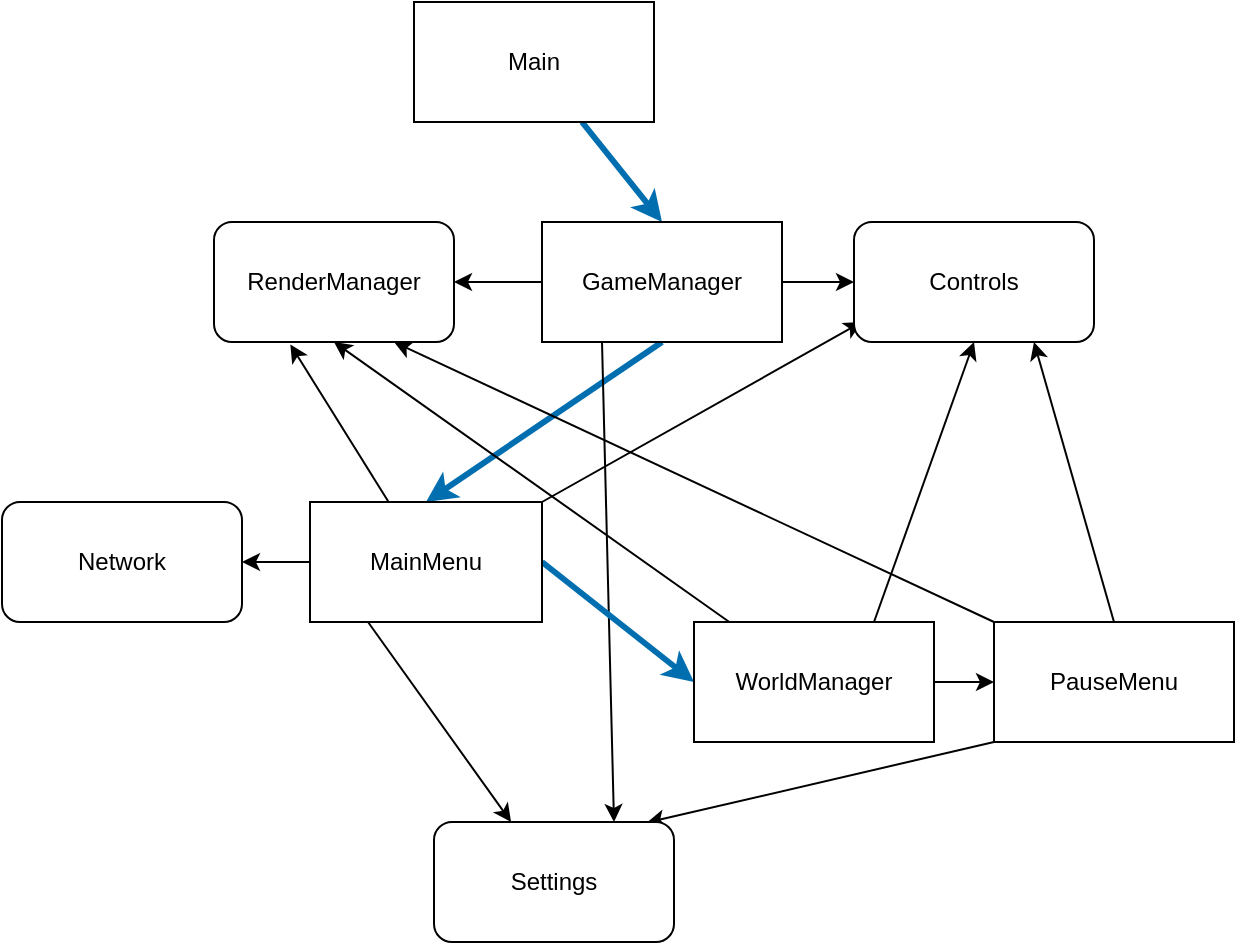 <mxfile>
    <diagram id="eN0Ex4OWisEOOiYntOle" name="Project architecture">
        <mxGraphModel dx="798" dy="617" grid="1" gridSize="10" guides="1" tooltips="1" connect="1" arrows="1" fold="1" page="1" pageScale="1" pageWidth="827" pageHeight="1169" math="0" shadow="0">
            <root>
                <mxCell id="0"/>
                <mxCell id="1" parent="0"/>
                <mxCell id="4" style="edgeStyle=none;html=1;entryX=0.5;entryY=0;entryDx=0;entryDy=0;strokeWidth=3;fillColor=#1ba1e2;strokeColor=#006EAF;" parent="1" source="2" target="3" edge="1">
                    <mxGeometry relative="1" as="geometry"/>
                </mxCell>
                <mxCell id="2" value="Main" style="whiteSpace=wrap;html=1;" parent="1" vertex="1">
                    <mxGeometry x="276" y="60" width="120" height="60" as="geometry"/>
                </mxCell>
                <mxCell id="8" style="edgeStyle=none;html=1;exitX=0.5;exitY=1;exitDx=0;exitDy=0;entryX=0.5;entryY=0;entryDx=0;entryDy=0;strokeWidth=3;fillColor=#1ba1e2;strokeColor=#006EAF;" parent="1" source="3" target="7" edge="1">
                    <mxGeometry relative="1" as="geometry"/>
                </mxCell>
                <mxCell id="9" style="edgeStyle=none;html=1;exitX=0;exitY=0.5;exitDx=0;exitDy=0;entryX=1;entryY=0.5;entryDx=0;entryDy=0;" parent="1" source="3" target="5" edge="1">
                    <mxGeometry relative="1" as="geometry"/>
                </mxCell>
                <mxCell id="17" style="edgeStyle=none;html=1;exitX=1;exitY=0.5;exitDx=0;exitDy=0;entryX=0;entryY=0.5;entryDx=0;entryDy=0;" parent="1" source="3" target="16" edge="1">
                    <mxGeometry relative="1" as="geometry"/>
                </mxCell>
                <mxCell id="31" style="edgeStyle=none;html=1;exitX=0.25;exitY=1;exitDx=0;exitDy=0;entryX=0.75;entryY=0;entryDx=0;entryDy=0;" parent="1" source="3" target="29" edge="1">
                    <mxGeometry relative="1" as="geometry"/>
                </mxCell>
                <mxCell id="3" value="GameManager&lt;br&gt;" style="whiteSpace=wrap;html=1;" parent="1" vertex="1">
                    <mxGeometry x="340" y="170" width="120" height="60" as="geometry"/>
                </mxCell>
                <mxCell id="5" value="RenderManager" style="whiteSpace=wrap;html=1;rounded=1;" parent="1" vertex="1">
                    <mxGeometry x="176" y="170" width="120" height="60" as="geometry"/>
                </mxCell>
                <mxCell id="15" style="edgeStyle=none;html=1;entryX=0.318;entryY=1.02;entryDx=0;entryDy=0;entryPerimeter=0;" parent="1" source="7" target="5" edge="1">
                    <mxGeometry relative="1" as="geometry"/>
                </mxCell>
                <mxCell id="18" style="edgeStyle=none;html=1;exitX=1;exitY=0;exitDx=0;exitDy=0;entryX=0.033;entryY=0.833;entryDx=0;entryDy=0;entryPerimeter=0;" parent="1" source="7" target="16" edge="1">
                    <mxGeometry relative="1" as="geometry">
                        <mxPoint x="500" y="220" as="targetPoint"/>
                    </mxGeometry>
                </mxCell>
                <mxCell id="20" style="edgeStyle=none;html=1;entryX=1;entryY=0.5;entryDx=0;entryDy=0;" parent="1" source="7" target="19" edge="1">
                    <mxGeometry relative="1" as="geometry"/>
                </mxCell>
                <mxCell id="22" style="edgeStyle=none;html=1;exitX=1;exitY=0.5;exitDx=0;exitDy=0;entryX=0;entryY=0.5;entryDx=0;entryDy=0;strokeWidth=3;fillColor=#1ba1e2;strokeColor=#006EAF;" parent="1" source="7" target="21" edge="1">
                    <mxGeometry relative="1" as="geometry"/>
                </mxCell>
                <mxCell id="32" style="edgeStyle=none;html=1;exitX=0.25;exitY=1;exitDx=0;exitDy=0;" parent="1" source="7" target="29" edge="1">
                    <mxGeometry relative="1" as="geometry"/>
                </mxCell>
                <mxCell id="7" value="MainMenu" style="whiteSpace=wrap;html=1;" parent="1" vertex="1">
                    <mxGeometry x="224" y="310" width="116" height="60" as="geometry"/>
                </mxCell>
                <mxCell id="16" value="Controls" style="whiteSpace=wrap;html=1;rounded=1;" parent="1" vertex="1">
                    <mxGeometry x="496" y="170" width="120" height="60" as="geometry"/>
                </mxCell>
                <mxCell id="19" value="Network" style="whiteSpace=wrap;html=1;rounded=1;" parent="1" vertex="1">
                    <mxGeometry x="70" y="310" width="120" height="60" as="geometry"/>
                </mxCell>
                <mxCell id="23" style="edgeStyle=none;html=1;entryX=0.5;entryY=1;entryDx=0;entryDy=0;" parent="1" source="21" target="5" edge="1">
                    <mxGeometry relative="1" as="geometry"/>
                </mxCell>
                <mxCell id="24" style="edgeStyle=none;html=1;exitX=0.75;exitY=0;exitDx=0;exitDy=0;entryX=0.5;entryY=1;entryDx=0;entryDy=0;" parent="1" source="21" target="16" edge="1">
                    <mxGeometry relative="1" as="geometry"/>
                </mxCell>
                <mxCell id="26" style="edgeStyle=none;html=1;exitX=1;exitY=0.5;exitDx=0;exitDy=0;entryX=0;entryY=0.5;entryDx=0;entryDy=0;" parent="1" source="21" target="25" edge="1">
                    <mxGeometry relative="1" as="geometry"/>
                </mxCell>
                <mxCell id="21" value="WorldManager" style="whiteSpace=wrap;html=1;" parent="1" vertex="1">
                    <mxGeometry x="416" y="370" width="120" height="60" as="geometry"/>
                </mxCell>
                <mxCell id="27" style="edgeStyle=none;html=1;exitX=0;exitY=0;exitDx=0;exitDy=0;entryX=0.75;entryY=1;entryDx=0;entryDy=0;" parent="1" source="25" target="5" edge="1">
                    <mxGeometry relative="1" as="geometry"/>
                </mxCell>
                <mxCell id="28" style="edgeStyle=none;html=1;exitX=0.5;exitY=0;exitDx=0;exitDy=0;entryX=0.75;entryY=1;entryDx=0;entryDy=0;" parent="1" source="25" target="16" edge="1">
                    <mxGeometry relative="1" as="geometry"/>
                </mxCell>
                <mxCell id="33" style="edgeStyle=none;html=1;exitX=0;exitY=1;exitDx=0;exitDy=0;entryX=0.886;entryY=0.006;entryDx=0;entryDy=0;entryPerimeter=0;" parent="1" source="25" target="29" edge="1">
                    <mxGeometry relative="1" as="geometry"/>
                </mxCell>
                <mxCell id="25" value="PauseMenu" style="whiteSpace=wrap;html=1;" parent="1" vertex="1">
                    <mxGeometry x="566" y="370" width="120" height="60" as="geometry"/>
                </mxCell>
                <mxCell id="29" value="Settings" style="whiteSpace=wrap;html=1;rounded=1;" parent="1" vertex="1">
                    <mxGeometry x="286" y="470" width="120" height="60" as="geometry"/>
                </mxCell>
            </root>
        </mxGraphModel>
    </diagram>
</mxfile>